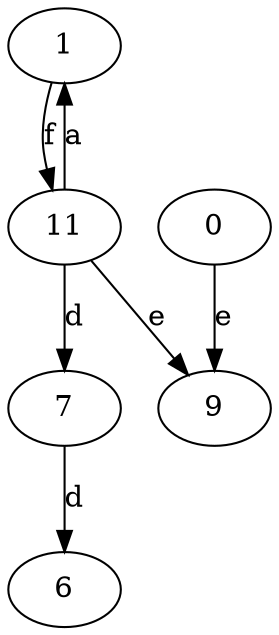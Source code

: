 strict digraph  {
1;
6;
7;
0;
9;
11;
1 -> 11  [label=f];
7 -> 6  [label=d];
0 -> 9  [label=e];
11 -> 1  [label=a];
11 -> 7  [label=d];
11 -> 9  [label=e];
}
